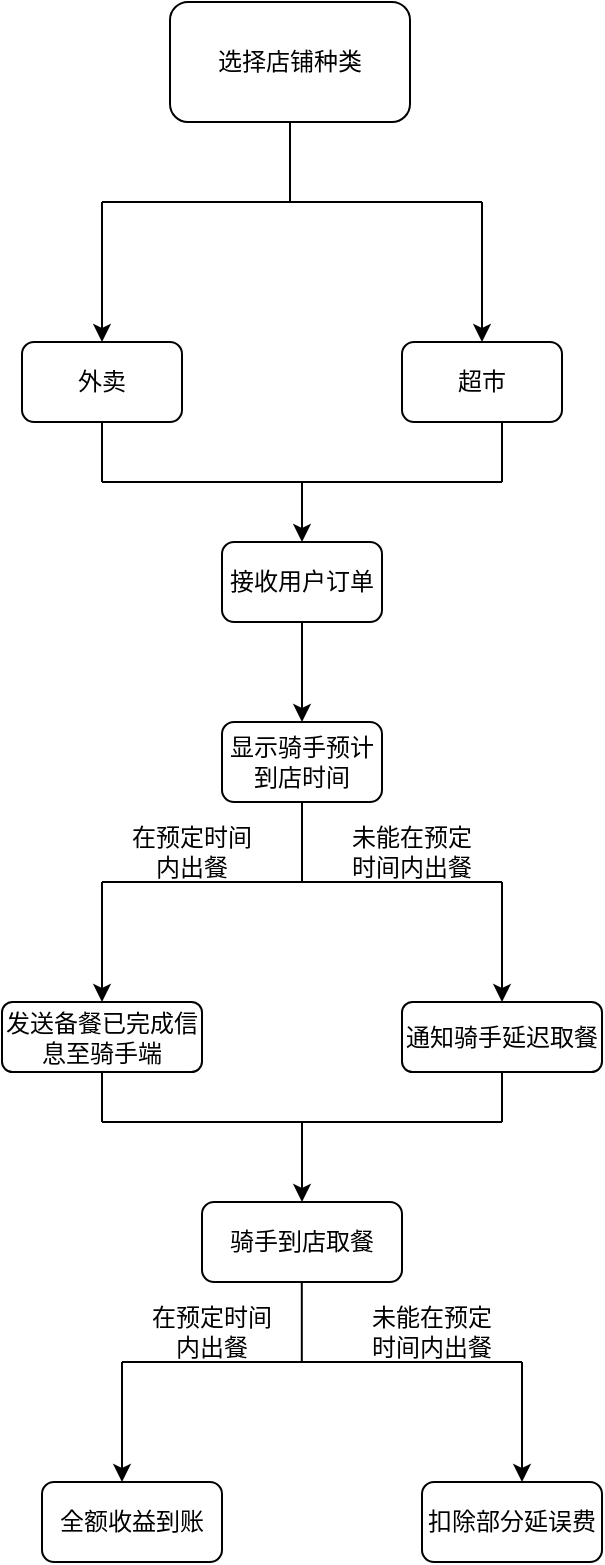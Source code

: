 <mxfile version="26.0.16">
  <diagram name="第 1 页" id="jwIU_ZUOVf6YuggxTBDG">
    <mxGraphModel dx="345" dy="202" grid="1" gridSize="10" guides="1" tooltips="1" connect="1" arrows="1" fold="1" page="1" pageScale="1" pageWidth="827" pageHeight="1169" math="0" shadow="0">
      <root>
        <mxCell id="0" />
        <mxCell id="1" parent="0" />
        <mxCell id="idRx70VFL7JehfrTgH0D-1" value="选择店铺种类" style="rounded=1;whiteSpace=wrap;html=1;" vertex="1" parent="1">
          <mxGeometry x="354" y="40" width="120" height="60" as="geometry" />
        </mxCell>
        <mxCell id="idRx70VFL7JehfrTgH0D-18" value="" style="edgeStyle=orthogonalEdgeStyle;rounded=0;orthogonalLoop=1;jettySize=auto;html=1;" edge="1" parent="1" source="idRx70VFL7JehfrTgH0D-2" target="idRx70VFL7JehfrTgH0D-17">
          <mxGeometry relative="1" as="geometry">
            <Array as="points">
              <mxPoint x="420" y="390" />
              <mxPoint x="420" y="390" />
            </Array>
          </mxGeometry>
        </mxCell>
        <mxCell id="idRx70VFL7JehfrTgH0D-2" value="接收用户订单" style="whiteSpace=wrap;html=1;rounded=1;" vertex="1" parent="1">
          <mxGeometry x="380" y="310" width="80" height="40" as="geometry" />
        </mxCell>
        <mxCell id="idRx70VFL7JehfrTgH0D-7" value="" style="endArrow=none;html=1;rounded=0;" edge="1" parent="1">
          <mxGeometry width="50" height="50" relative="1" as="geometry">
            <mxPoint x="414" y="140.186" as="sourcePoint" />
            <mxPoint x="414" y="100" as="targetPoint" />
          </mxGeometry>
        </mxCell>
        <mxCell id="idRx70VFL7JehfrTgH0D-8" value="" style="endArrow=none;html=1;rounded=0;" edge="1" parent="1">
          <mxGeometry width="50" height="50" relative="1" as="geometry">
            <mxPoint x="414" y="140" as="sourcePoint" />
            <mxPoint x="510" y="140" as="targetPoint" />
          </mxGeometry>
        </mxCell>
        <mxCell id="idRx70VFL7JehfrTgH0D-9" value="" style="endArrow=none;html=1;rounded=0;" edge="1" parent="1">
          <mxGeometry width="50" height="50" relative="1" as="geometry">
            <mxPoint x="320" y="140" as="sourcePoint" />
            <mxPoint x="420" y="140" as="targetPoint" />
            <Array as="points">
              <mxPoint x="360" y="140" />
            </Array>
          </mxGeometry>
        </mxCell>
        <mxCell id="idRx70VFL7JehfrTgH0D-10" value="" style="endArrow=classic;html=1;rounded=0;" edge="1" parent="1">
          <mxGeometry width="50" height="50" relative="1" as="geometry">
            <mxPoint x="320" y="140" as="sourcePoint" />
            <mxPoint x="320" y="210" as="targetPoint" />
          </mxGeometry>
        </mxCell>
        <mxCell id="idRx70VFL7JehfrTgH0D-11" value="" style="endArrow=classic;html=1;rounded=0;" edge="1" parent="1">
          <mxGeometry width="50" height="50" relative="1" as="geometry">
            <mxPoint x="510" y="140" as="sourcePoint" />
            <mxPoint x="510" y="210" as="targetPoint" />
          </mxGeometry>
        </mxCell>
        <mxCell id="idRx70VFL7JehfrTgH0D-13" value="外卖" style="rounded=1;whiteSpace=wrap;html=1;" vertex="1" parent="1">
          <mxGeometry x="280" y="210" width="80" height="40" as="geometry" />
        </mxCell>
        <mxCell id="idRx70VFL7JehfrTgH0D-14" value="超市" style="rounded=1;whiteSpace=wrap;html=1;" vertex="1" parent="1">
          <mxGeometry x="470" y="210" width="80" height="40" as="geometry" />
        </mxCell>
        <mxCell id="idRx70VFL7JehfrTgH0D-17" value="显示骑手预计到店时间" style="whiteSpace=wrap;html=1;rounded=1;" vertex="1" parent="1">
          <mxGeometry x="380" y="400" width="80" height="40" as="geometry" />
        </mxCell>
        <mxCell id="idRx70VFL7JehfrTgH0D-19" value="" style="endArrow=none;html=1;rounded=0;" edge="1" parent="1">
          <mxGeometry width="50" height="50" relative="1" as="geometry">
            <mxPoint x="320" y="280" as="sourcePoint" />
            <mxPoint x="520" y="280" as="targetPoint" />
          </mxGeometry>
        </mxCell>
        <mxCell id="idRx70VFL7JehfrTgH0D-20" value="" style="endArrow=none;html=1;rounded=0;" edge="1" parent="1">
          <mxGeometry width="50" height="50" relative="1" as="geometry">
            <mxPoint x="520" y="280" as="sourcePoint" />
            <mxPoint x="520" y="250" as="targetPoint" />
          </mxGeometry>
        </mxCell>
        <mxCell id="idRx70VFL7JehfrTgH0D-22" value="" style="endArrow=none;html=1;rounded=0;" edge="1" parent="1">
          <mxGeometry width="50" height="50" relative="1" as="geometry">
            <mxPoint x="320" y="280" as="sourcePoint" />
            <mxPoint x="320" y="250" as="targetPoint" />
          </mxGeometry>
        </mxCell>
        <mxCell id="idRx70VFL7JehfrTgH0D-23" value="" style="endArrow=classic;html=1;rounded=0;entryX=0.5;entryY=0;entryDx=0;entryDy=0;" edge="1" parent="1" target="idRx70VFL7JehfrTgH0D-2">
          <mxGeometry width="50" height="50" relative="1" as="geometry">
            <mxPoint x="420" y="280" as="sourcePoint" />
            <mxPoint x="470" y="230" as="targetPoint" />
          </mxGeometry>
        </mxCell>
        <mxCell id="idRx70VFL7JehfrTgH0D-26" value="" style="endArrow=none;html=1;rounded=0;" edge="1" parent="1">
          <mxGeometry width="50" height="50" relative="1" as="geometry">
            <mxPoint x="420" y="480" as="sourcePoint" />
            <mxPoint x="420" y="440" as="targetPoint" />
          </mxGeometry>
        </mxCell>
        <mxCell id="idRx70VFL7JehfrTgH0D-30" value="" style="endArrow=none;html=1;rounded=0;" edge="1" parent="1">
          <mxGeometry width="50" height="50" relative="1" as="geometry">
            <mxPoint x="320" y="480" as="sourcePoint" />
            <mxPoint x="420" y="480" as="targetPoint" />
          </mxGeometry>
        </mxCell>
        <mxCell id="idRx70VFL7JehfrTgH0D-31" value="" style="endArrow=none;html=1;rounded=0;" edge="1" parent="1">
          <mxGeometry width="50" height="50" relative="1" as="geometry">
            <mxPoint x="420" y="480" as="sourcePoint" />
            <mxPoint x="520" y="480" as="targetPoint" />
          </mxGeometry>
        </mxCell>
        <mxCell id="idRx70VFL7JehfrTgH0D-32" value="" style="endArrow=classic;html=1;rounded=0;" edge="1" parent="1" target="idRx70VFL7JehfrTgH0D-33">
          <mxGeometry width="50" height="50" relative="1" as="geometry">
            <mxPoint x="320" y="480" as="sourcePoint" />
            <mxPoint x="320" y="520" as="targetPoint" />
          </mxGeometry>
        </mxCell>
        <mxCell id="idRx70VFL7JehfrTgH0D-33" value="发送备餐已完成信息至骑手端" style="rounded=1;whiteSpace=wrap;html=1;" vertex="1" parent="1">
          <mxGeometry x="270" y="540" width="100" height="35" as="geometry" />
        </mxCell>
        <mxCell id="idRx70VFL7JehfrTgH0D-34" value="在预定时间内出餐" style="text;strokeColor=none;align=center;fillColor=none;html=1;verticalAlign=middle;whiteSpace=wrap;rounded=0;" vertex="1" parent="1">
          <mxGeometry x="330" y="450" width="70" height="30" as="geometry" />
        </mxCell>
        <mxCell id="idRx70VFL7JehfrTgH0D-35" value="未能在预定时间内出餐" style="text;strokeColor=none;align=center;fillColor=none;html=1;verticalAlign=middle;whiteSpace=wrap;rounded=0;" vertex="1" parent="1">
          <mxGeometry x="440" y="450" width="70" height="30" as="geometry" />
        </mxCell>
        <mxCell id="idRx70VFL7JehfrTgH0D-36" value="" style="endArrow=classic;html=1;rounded=0;" edge="1" parent="1">
          <mxGeometry width="50" height="50" relative="1" as="geometry">
            <mxPoint x="520" y="480" as="sourcePoint" />
            <mxPoint x="520" y="540" as="targetPoint" />
          </mxGeometry>
        </mxCell>
        <mxCell id="idRx70VFL7JehfrTgH0D-37" value="通知骑手延迟取餐" style="rounded=1;whiteSpace=wrap;html=1;" vertex="1" parent="1">
          <mxGeometry x="470" y="540" width="100" height="35" as="geometry" />
        </mxCell>
        <mxCell id="idRx70VFL7JehfrTgH0D-39" value="骑手到店取餐" style="rounded=1;whiteSpace=wrap;html=1;" vertex="1" parent="1">
          <mxGeometry x="370" y="640" width="100" height="40" as="geometry" />
        </mxCell>
        <mxCell id="idRx70VFL7JehfrTgH0D-41" value="全额收益到账" style="rounded=1;whiteSpace=wrap;html=1;" vertex="1" parent="1">
          <mxGeometry x="290" y="780" width="90" height="40" as="geometry" />
        </mxCell>
        <mxCell id="idRx70VFL7JehfrTgH0D-42" value="" style="endArrow=none;html=1;rounded=0;" edge="1" parent="1">
          <mxGeometry width="50" height="50" relative="1" as="geometry">
            <mxPoint x="419.9" y="720" as="sourcePoint" />
            <mxPoint x="419.9" y="680" as="targetPoint" />
          </mxGeometry>
        </mxCell>
        <mxCell id="idRx70VFL7JehfrTgH0D-43" value="" style="endArrow=none;html=1;rounded=0;" edge="1" parent="1">
          <mxGeometry width="50" height="50" relative="1" as="geometry">
            <mxPoint x="330" y="720" as="sourcePoint" />
            <mxPoint x="430" y="720" as="targetPoint" />
          </mxGeometry>
        </mxCell>
        <mxCell id="idRx70VFL7JehfrTgH0D-44" value="" style="endArrow=none;html=1;rounded=0;" edge="1" parent="1">
          <mxGeometry width="50" height="50" relative="1" as="geometry">
            <mxPoint x="430" y="720" as="sourcePoint" />
            <mxPoint x="530" y="720" as="targetPoint" />
          </mxGeometry>
        </mxCell>
        <mxCell id="idRx70VFL7JehfrTgH0D-45" value="" style="endArrow=classic;html=1;rounded=0;" edge="1" parent="1">
          <mxGeometry width="50" height="50" relative="1" as="geometry">
            <mxPoint x="330" y="720" as="sourcePoint" />
            <mxPoint x="330" y="780" as="targetPoint" />
          </mxGeometry>
        </mxCell>
        <mxCell id="idRx70VFL7JehfrTgH0D-46" value="在预定时间内出餐" style="text;strokeColor=none;align=center;fillColor=none;html=1;verticalAlign=middle;whiteSpace=wrap;rounded=0;" vertex="1" parent="1">
          <mxGeometry x="340" y="690" width="70" height="30" as="geometry" />
        </mxCell>
        <mxCell id="idRx70VFL7JehfrTgH0D-47" value="未能在预定时间内出餐" style="text;strokeColor=none;align=center;fillColor=none;html=1;verticalAlign=middle;whiteSpace=wrap;rounded=0;" vertex="1" parent="1">
          <mxGeometry x="450" y="690" width="70" height="30" as="geometry" />
        </mxCell>
        <mxCell id="idRx70VFL7JehfrTgH0D-48" value="" style="endArrow=classic;html=1;rounded=0;" edge="1" parent="1">
          <mxGeometry width="50" height="50" relative="1" as="geometry">
            <mxPoint x="530" y="720" as="sourcePoint" />
            <mxPoint x="530" y="780" as="targetPoint" />
          </mxGeometry>
        </mxCell>
        <mxCell id="idRx70VFL7JehfrTgH0D-49" value="" style="endArrow=none;html=1;rounded=0;" edge="1" parent="1">
          <mxGeometry width="50" height="50" relative="1" as="geometry">
            <mxPoint x="320" y="600" as="sourcePoint" />
            <mxPoint x="320" y="575" as="targetPoint" />
          </mxGeometry>
        </mxCell>
        <mxCell id="idRx70VFL7JehfrTgH0D-50" value="" style="endArrow=none;html=1;rounded=0;" edge="1" parent="1">
          <mxGeometry width="50" height="50" relative="1" as="geometry">
            <mxPoint x="520" y="600" as="sourcePoint" />
            <mxPoint x="520" y="575" as="targetPoint" />
          </mxGeometry>
        </mxCell>
        <mxCell id="idRx70VFL7JehfrTgH0D-51" value="" style="endArrow=none;html=1;rounded=0;" edge="1" parent="1">
          <mxGeometry width="50" height="50" relative="1" as="geometry">
            <mxPoint x="320" y="600" as="sourcePoint" />
            <mxPoint x="520" y="600" as="targetPoint" />
          </mxGeometry>
        </mxCell>
        <mxCell id="idRx70VFL7JehfrTgH0D-53" value="" style="endArrow=classic;html=1;rounded=0;" edge="1" parent="1" target="idRx70VFL7JehfrTgH0D-39">
          <mxGeometry width="50" height="50" relative="1" as="geometry">
            <mxPoint x="420" y="600" as="sourcePoint" />
            <mxPoint x="470" y="550" as="targetPoint" />
          </mxGeometry>
        </mxCell>
        <mxCell id="idRx70VFL7JehfrTgH0D-55" value="扣除部分延误费" style="rounded=1;whiteSpace=wrap;html=1;" vertex="1" parent="1">
          <mxGeometry x="480" y="780" width="90" height="40" as="geometry" />
        </mxCell>
      </root>
    </mxGraphModel>
  </diagram>
</mxfile>
